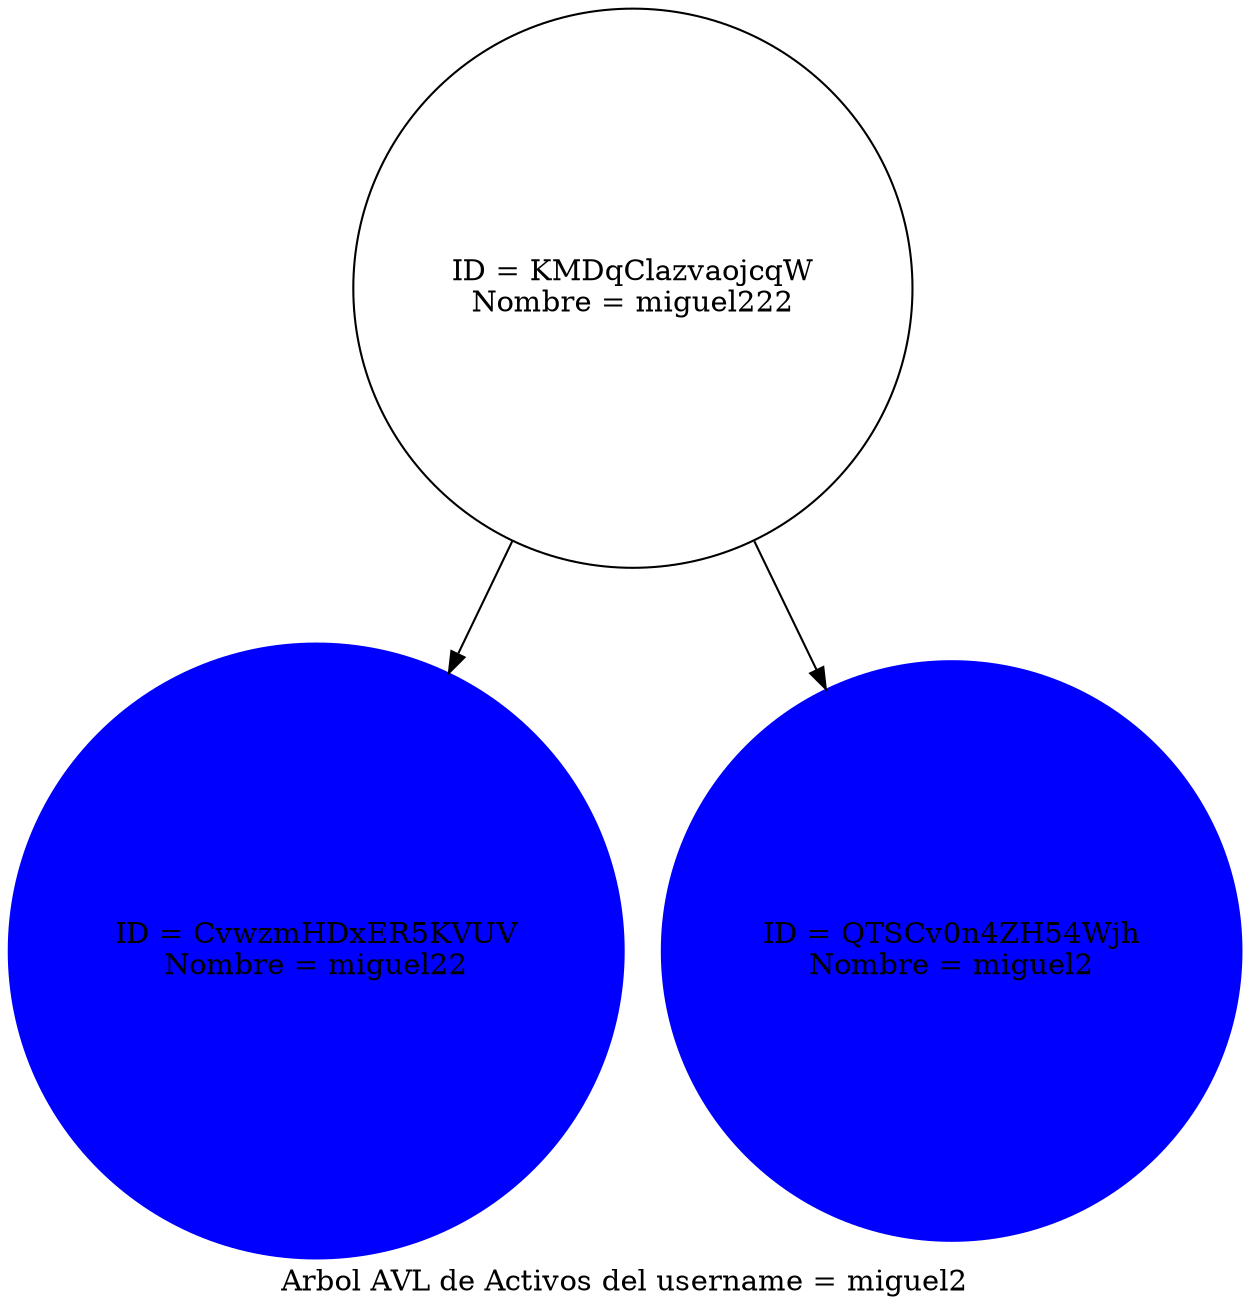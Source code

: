 digraph AVLTree {
	label="Arbol AVL de Activos del username = miguel2";
    node [shape=circle];
    "KMDqClazvaojcqW" [label="ID = KMDqClazvaojcqW\nNombre = miguel222"];
    "KMDqClazvaojcqW" -> "CvwzmHDxER5KVUV";
    "CvwzmHDxER5KVUV" [color= blue, style=filled label="ID = CvwzmHDxER5KVUV\nNombre = miguel22"];
    "KMDqClazvaojcqW" -> "QTSCv0n4ZH54Wjh";
    "QTSCv0n4ZH54Wjh" [color= blue, style=filled label="ID = QTSCv0n4ZH54Wjh\nNombre = miguel2"];
}
